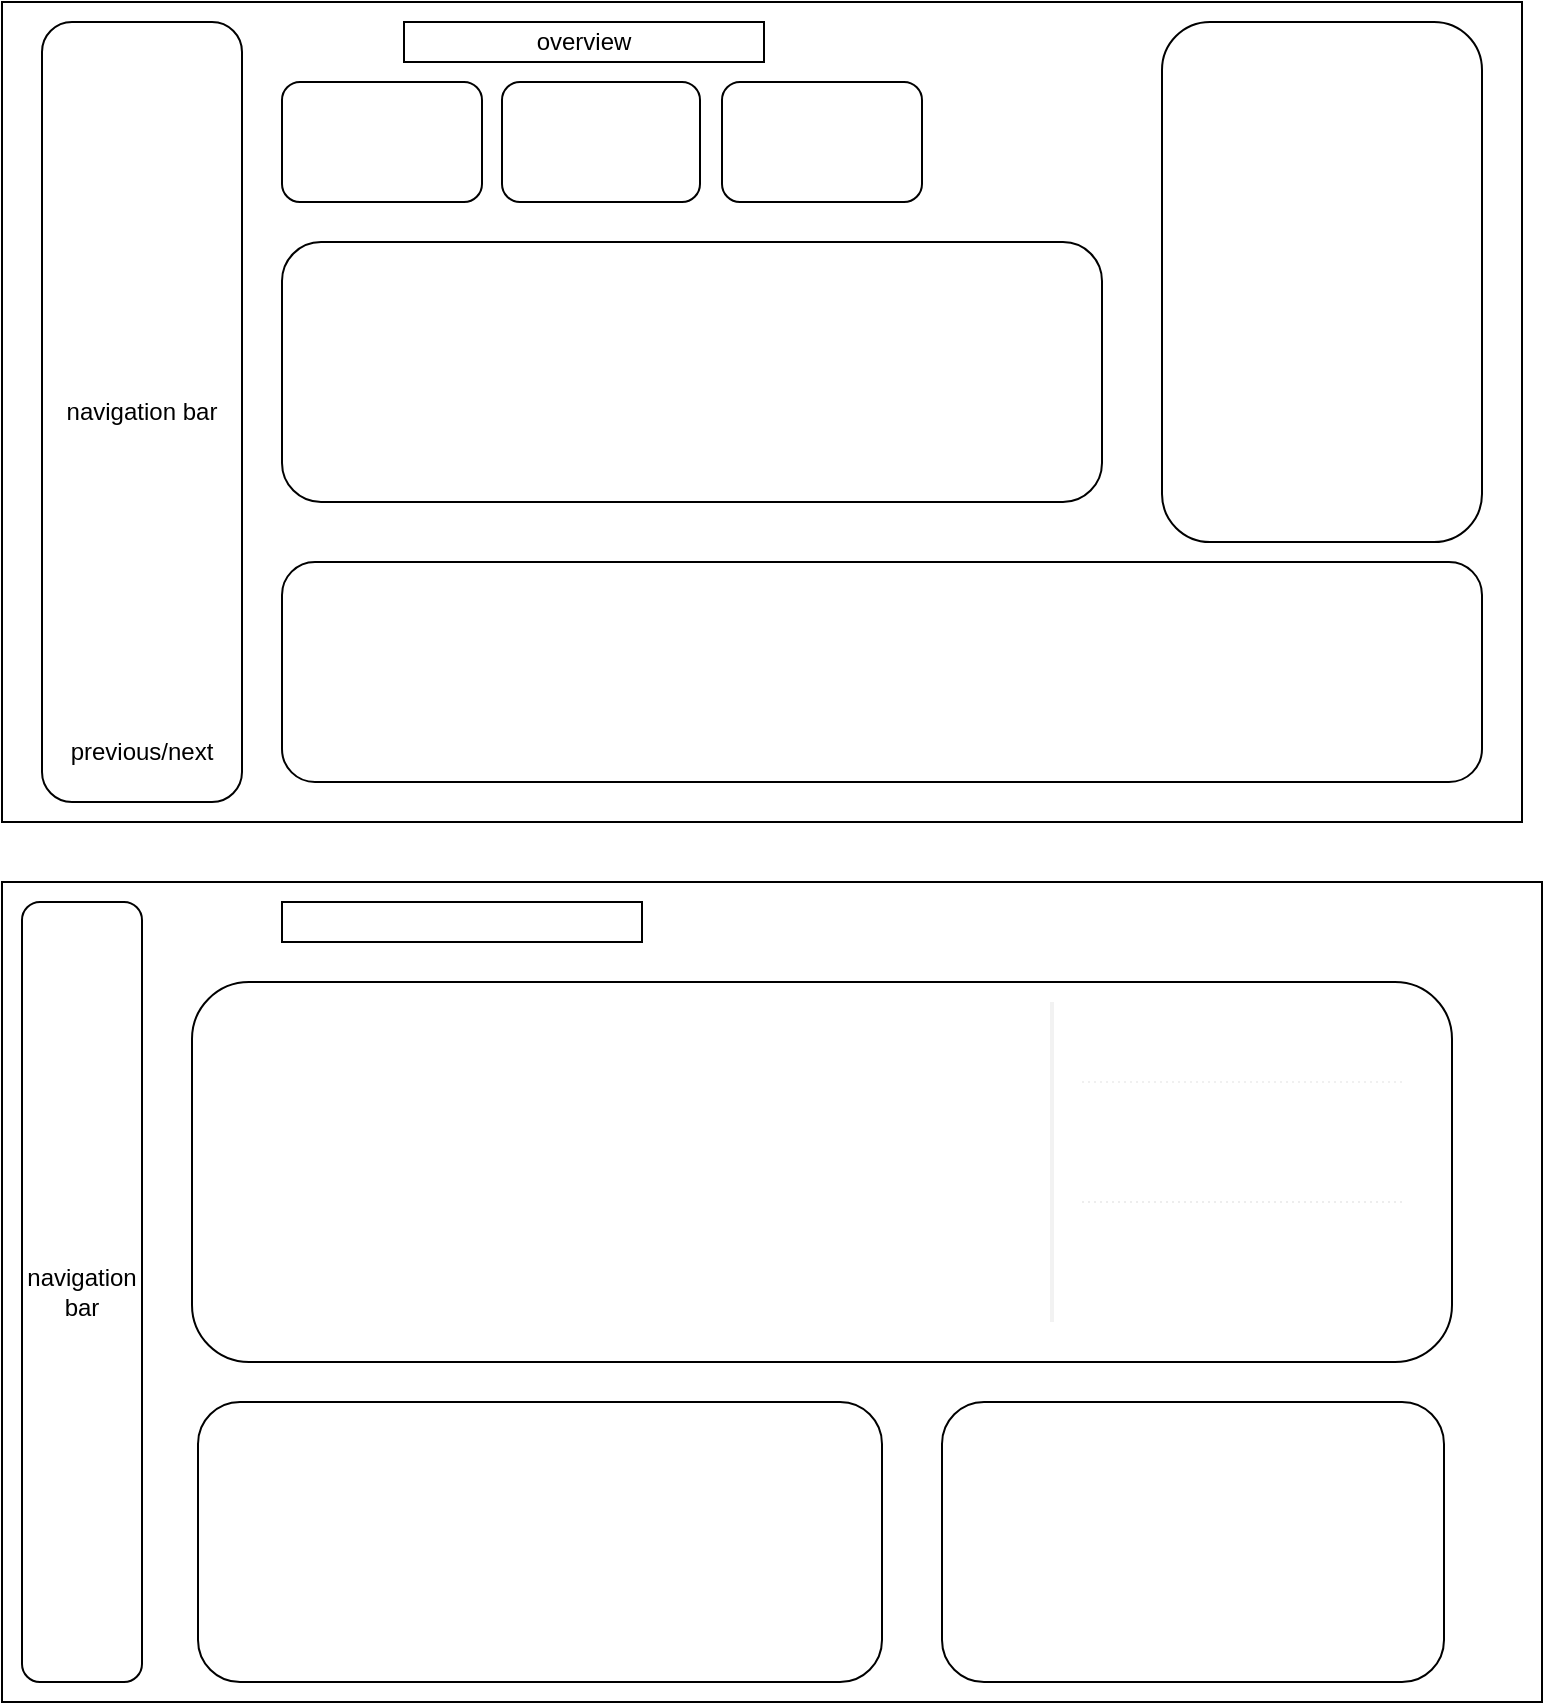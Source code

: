 <mxfile version="21.2.2" type="github">
  <diagram name="Page-1" id="SHoy8_nxIygTcBHp7UH4">
    <mxGraphModel dx="880" dy="452" grid="1" gridSize="10" guides="1" tooltips="1" connect="1" arrows="1" fold="1" page="1" pageScale="1" pageWidth="827" pageHeight="1169" math="0" shadow="0">
      <root>
        <mxCell id="0" />
        <mxCell id="1" parent="0" />
        <mxCell id="HxIWHDCGIG-U7nqKy6Yv-1" value="" style="rounded=0;whiteSpace=wrap;html=1;" vertex="1" parent="1">
          <mxGeometry x="20" y="30" width="760" height="410" as="geometry" />
        </mxCell>
        <mxCell id="HxIWHDCGIG-U7nqKy6Yv-2" value="navigation bar" style="rounded=1;whiteSpace=wrap;html=1;" vertex="1" parent="1">
          <mxGeometry x="40" y="40" width="100" height="390" as="geometry" />
        </mxCell>
        <mxCell id="HxIWHDCGIG-U7nqKy6Yv-4" value="overview" style="whiteSpace=wrap;html=1;" vertex="1" parent="1">
          <mxGeometry x="221" y="40" width="180" height="20" as="geometry" />
        </mxCell>
        <mxCell id="HxIWHDCGIG-U7nqKy6Yv-9" value="previous/next" style="text;strokeColor=none;align=center;fillColor=none;html=1;verticalAlign=middle;whiteSpace=wrap;rounded=0;" vertex="1" parent="1">
          <mxGeometry x="60" y="390" width="60" height="30" as="geometry" />
        </mxCell>
        <mxCell id="HxIWHDCGIG-U7nqKy6Yv-10" value="" style="rounded=1;whiteSpace=wrap;html=1;" vertex="1" parent="1">
          <mxGeometry x="160" y="70" width="100" height="60" as="geometry" />
        </mxCell>
        <mxCell id="HxIWHDCGIG-U7nqKy6Yv-11" value="" style="rounded=1;whiteSpace=wrap;html=1;" vertex="1" parent="1">
          <mxGeometry x="270" y="70" width="99" height="60" as="geometry" />
        </mxCell>
        <mxCell id="HxIWHDCGIG-U7nqKy6Yv-15" value="" style="rounded=1;whiteSpace=wrap;html=1;" vertex="1" parent="1">
          <mxGeometry x="380" y="70" width="100" height="60" as="geometry" />
        </mxCell>
        <mxCell id="HxIWHDCGIG-U7nqKy6Yv-17" value="" style="rounded=1;whiteSpace=wrap;html=1;" vertex="1" parent="1">
          <mxGeometry x="600" y="40" width="160" height="260" as="geometry" />
        </mxCell>
        <mxCell id="HxIWHDCGIG-U7nqKy6Yv-18" value="" style="rounded=1;whiteSpace=wrap;html=1;" vertex="1" parent="1">
          <mxGeometry x="160" y="310" width="600" height="110" as="geometry" />
        </mxCell>
        <mxCell id="HxIWHDCGIG-U7nqKy6Yv-20" value="" style="rounded=1;whiteSpace=wrap;html=1;" vertex="1" parent="1">
          <mxGeometry x="160" y="150" width="410" height="130" as="geometry" />
        </mxCell>
        <mxCell id="HxIWHDCGIG-U7nqKy6Yv-21" value="" style="rounded=0;whiteSpace=wrap;html=1;" vertex="1" parent="1">
          <mxGeometry x="20" y="470" width="770" height="410" as="geometry" />
        </mxCell>
        <mxCell id="HxIWHDCGIG-U7nqKy6Yv-23" value="navigation bar" style="rounded=1;whiteSpace=wrap;html=1;" vertex="1" parent="1">
          <mxGeometry x="30" y="480" width="60" height="390" as="geometry" />
        </mxCell>
        <mxCell id="HxIWHDCGIG-U7nqKy6Yv-24" value="" style="rounded=1;whiteSpace=wrap;html=1;" vertex="1" parent="1">
          <mxGeometry x="115" y="520" width="630" height="190" as="geometry" />
        </mxCell>
        <mxCell id="HxIWHDCGIG-U7nqKy6Yv-25" value="" style="rounded=1;whiteSpace=wrap;html=1;" vertex="1" parent="1">
          <mxGeometry x="118" y="730" width="342" height="140" as="geometry" />
        </mxCell>
        <mxCell id="HxIWHDCGIG-U7nqKy6Yv-26" value="" style="rounded=1;whiteSpace=wrap;html=1;" vertex="1" parent="1">
          <mxGeometry x="490" y="730" width="251" height="140" as="geometry" />
        </mxCell>
        <mxCell id="HxIWHDCGIG-U7nqKy6Yv-36" value="" style="endArrow=none;html=1;rounded=0;dashed=1;dashPattern=1 2;strokeColor=#F0F0F0;" edge="1" parent="1">
          <mxGeometry relative="1" as="geometry">
            <mxPoint x="560" y="570" as="sourcePoint" />
            <mxPoint x="720" y="570" as="targetPoint" />
          </mxGeometry>
        </mxCell>
        <mxCell id="HxIWHDCGIG-U7nqKy6Yv-38" value="" style="endArrow=none;html=1;rounded=0;dashed=1;dashPattern=1 2;strokeColor=#EDEDED;" edge="1" parent="1">
          <mxGeometry relative="1" as="geometry">
            <mxPoint x="560" y="630" as="sourcePoint" />
            <mxPoint x="720" y="630" as="targetPoint" />
          </mxGeometry>
        </mxCell>
        <mxCell id="HxIWHDCGIG-U7nqKy6Yv-27" value="" style="line;strokeWidth=2;direction=south;html=1;strokeColor=#F2F2F2;" vertex="1" parent="1">
          <mxGeometry x="540" y="530" width="10" height="160" as="geometry" />
        </mxCell>
        <mxCell id="HxIWHDCGIG-U7nqKy6Yv-40" value="" style="rounded=0;whiteSpace=wrap;html=1;" vertex="1" parent="1">
          <mxGeometry x="160" y="480" width="180" height="20" as="geometry" />
        </mxCell>
      </root>
    </mxGraphModel>
  </diagram>
</mxfile>
